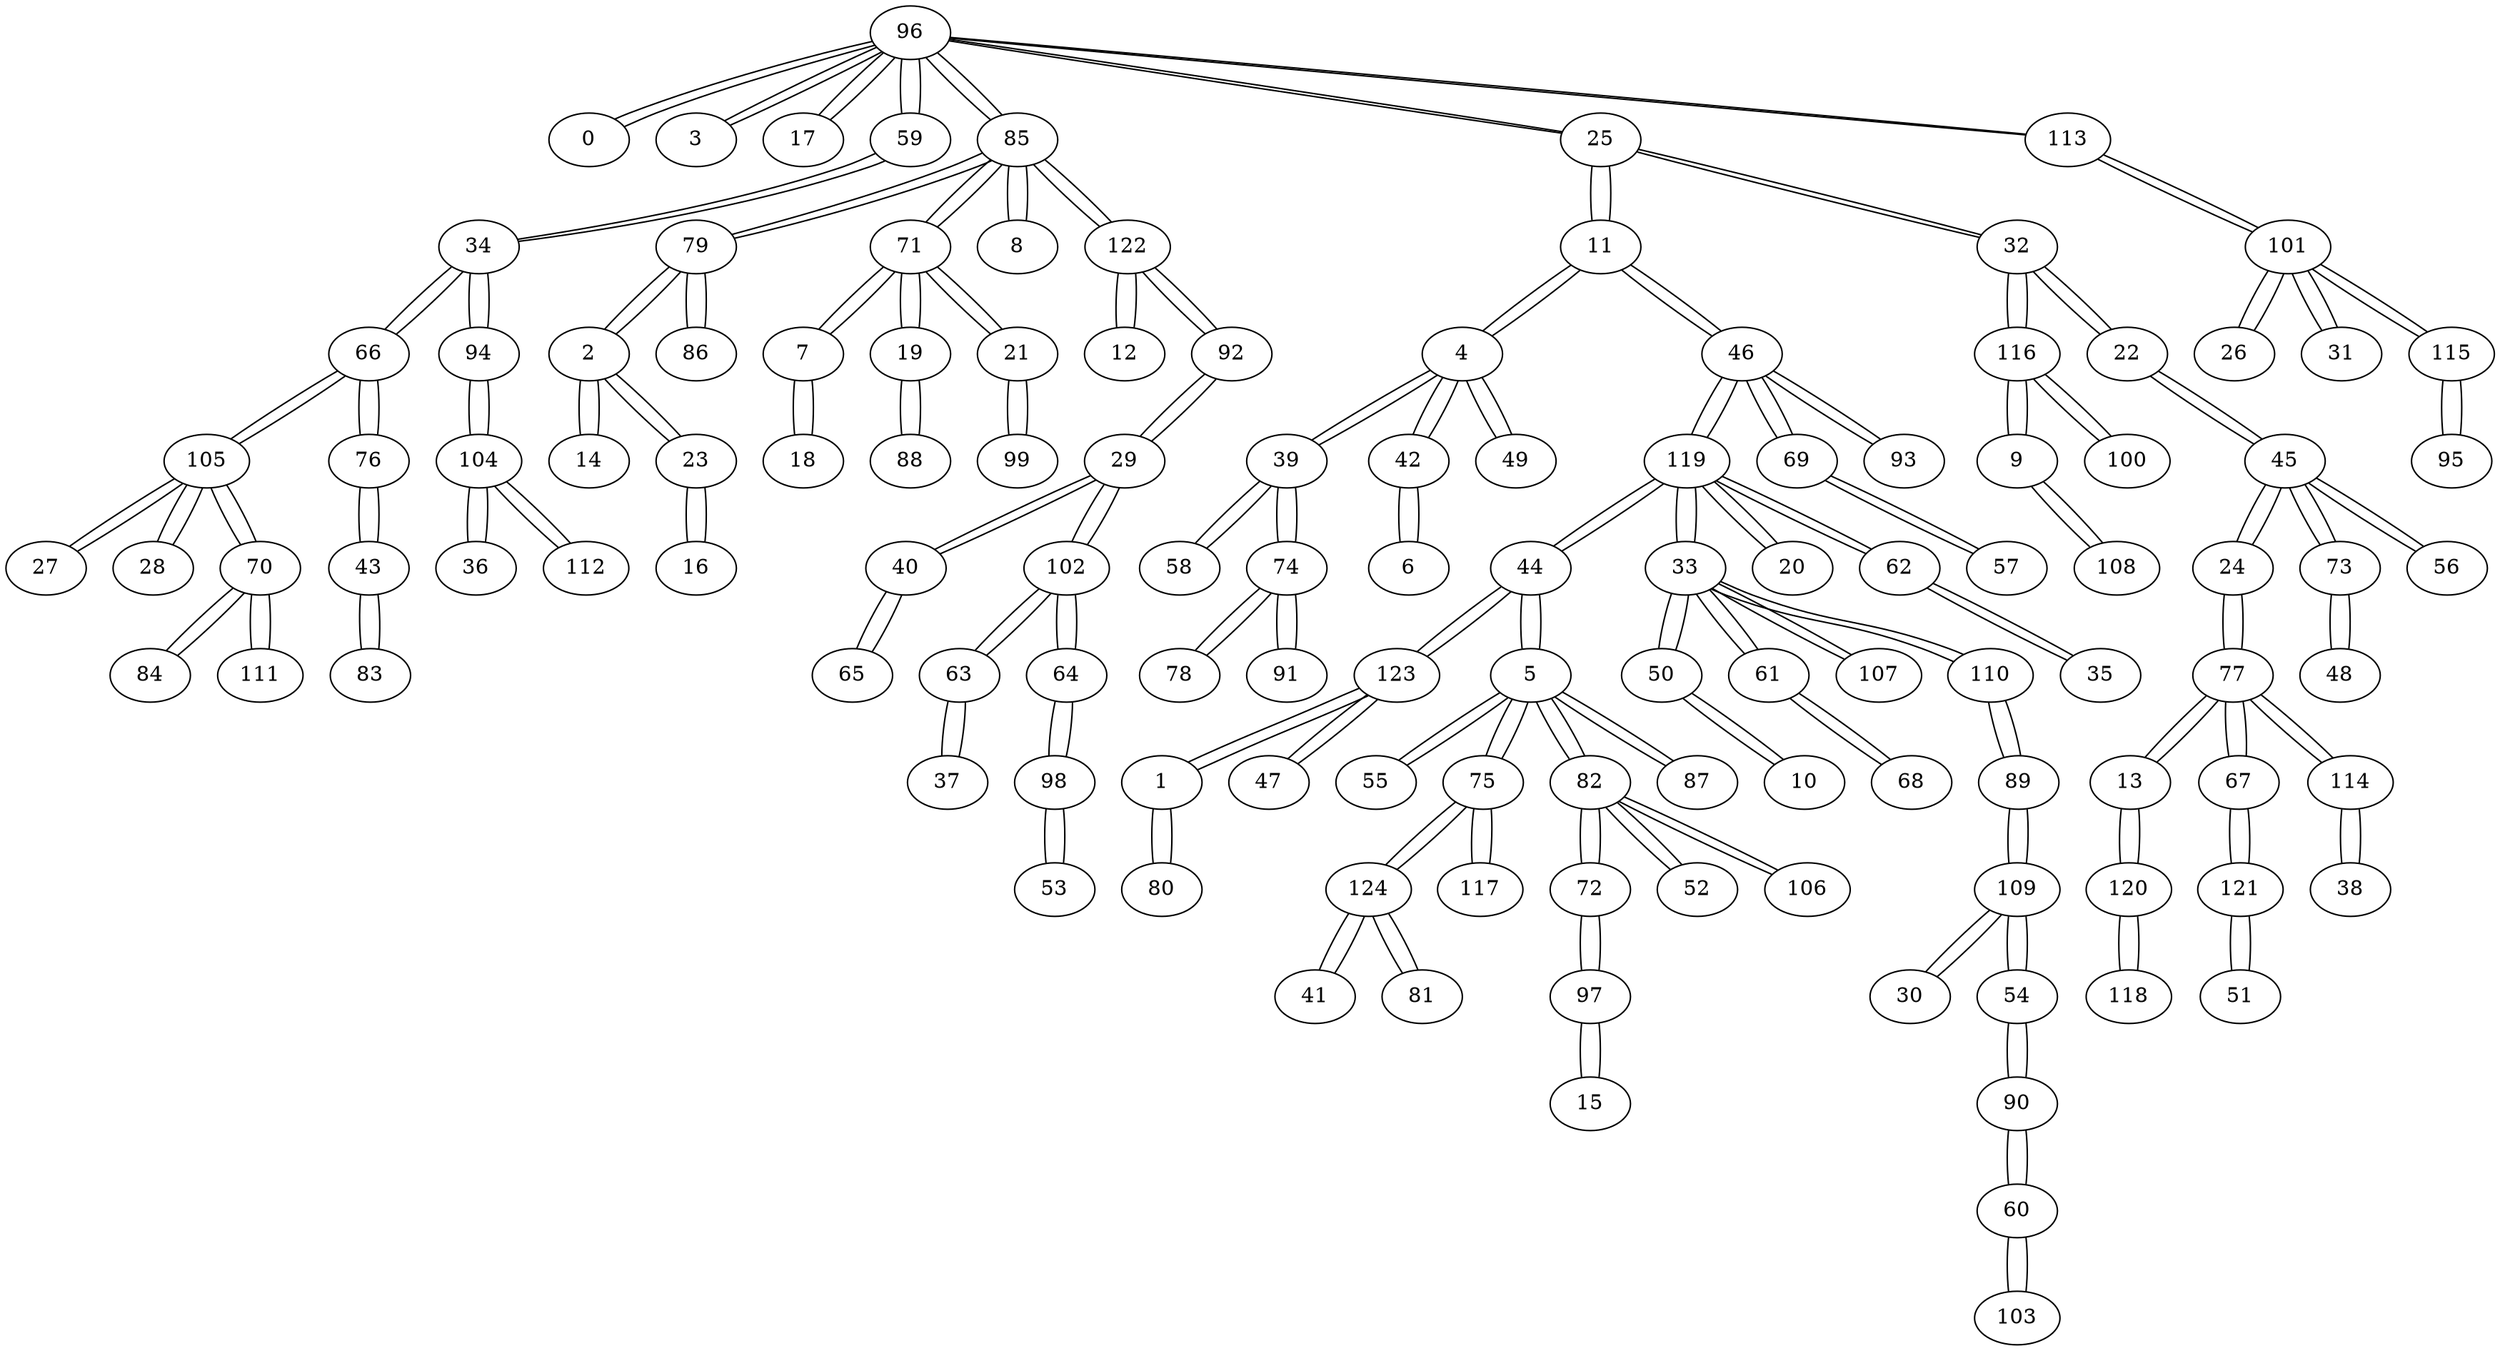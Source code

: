 graph G {
96--0;
96--3;
96--17;
96--59;
96--85;
96--25;
96--113;
0--96;
123--1;
123--47;
123--44;
1--123;
1--80;
79--2;
79--85;
79--86;
2--79;
2--14;
2--23;
3--96;
11--4;
11--25;
11--46;
4--11;
4--39;
4--42;
4--49;
44--5;
44--119;
44--123;
5--44;
5--55;
5--75;
5--82;
5--87;
42--6;
42--4;
6--42;
71--7;
71--19;
71--21;
71--85;
7--71;
7--18;
85--8;
85--71;
85--79;
85--96;
85--122;
8--85;
116--9;
116--100;
116--32;
9--116;
9--108;
50--10;
50--33;
10--50;
25--11;
25--32;
25--96;
122--12;
122--92;
122--85;
12--122;
77--13;
77--67;
77--24;
77--114;
13--77;
13--120;
14--2;
97--15;
97--72;
15--97;
23--16;
23--2;
16--23;
17--96;
18--7;
19--71;
19--88;
119--20;
119--33;
119--44;
119--62;
119--46;
20--119;
21--71;
21--99;
45--22;
45--24;
45--73;
45--56;
22--45;
22--32;
24--45;
24--77;
32--25;
32--22;
32--116;
101--26;
101--31;
101--113;
101--115;
26--101;
105--27;
105--28;
105--70;
105--66;
27--105;
28--105;
92--29;
92--122;
29--92;
29--40;
29--102;
109--30;
109--54;
109--89;
30--109;
31--101;
33--119;
33--50;
33--61;
33--107;
33--110;
59--34;
59--96;
34--59;
34--66;
34--94;
62--35;
62--119;
35--62;
104--36;
104--94;
104--112;
36--104;
63--37;
63--102;
37--63;
114--38;
114--77;
38--114;
39--4;
39--58;
39--74;
40--29;
40--65;
124--41;
124--81;
124--75;
41--124;
76--43;
76--66;
43--76;
43--83;
73--45;
73--48;
46--11;
46--69;
46--93;
46--119;
47--123;
48--73;
49--4;
121--51;
121--67;
51--121;
82--52;
82--72;
82--5;
82--106;
52--82;
98--53;
98--64;
53--98;
54--109;
54--90;
55--5;
56--45;
69--57;
69--46;
57--69;
58--39;
90--60;
90--54;
60--90;
60--103;
61--33;
61--68;
102--63;
102--64;
102--29;
64--102;
64--98;
65--40;
66--34;
66--76;
66--105;
67--77;
67--121;
68--61;
70--105;
70--84;
70--111;
72--82;
72--97;
74--39;
74--78;
74--91;
75--5;
75--117;
75--124;
78--74;
80--1;
81--124;
83--43;
84--70;
86--79;
87--5;
88--19;
110--89;
110--33;
89--110;
89--109;
91--74;
93--46;
94--34;
94--104;
115--95;
115--101;
95--115;
99--21;
100--116;
113--101;
113--96;
103--60;
106--82;
107--33;
108--9;
111--70;
112--104;
117--75;
120--118;
120--13;
118--120;
}
